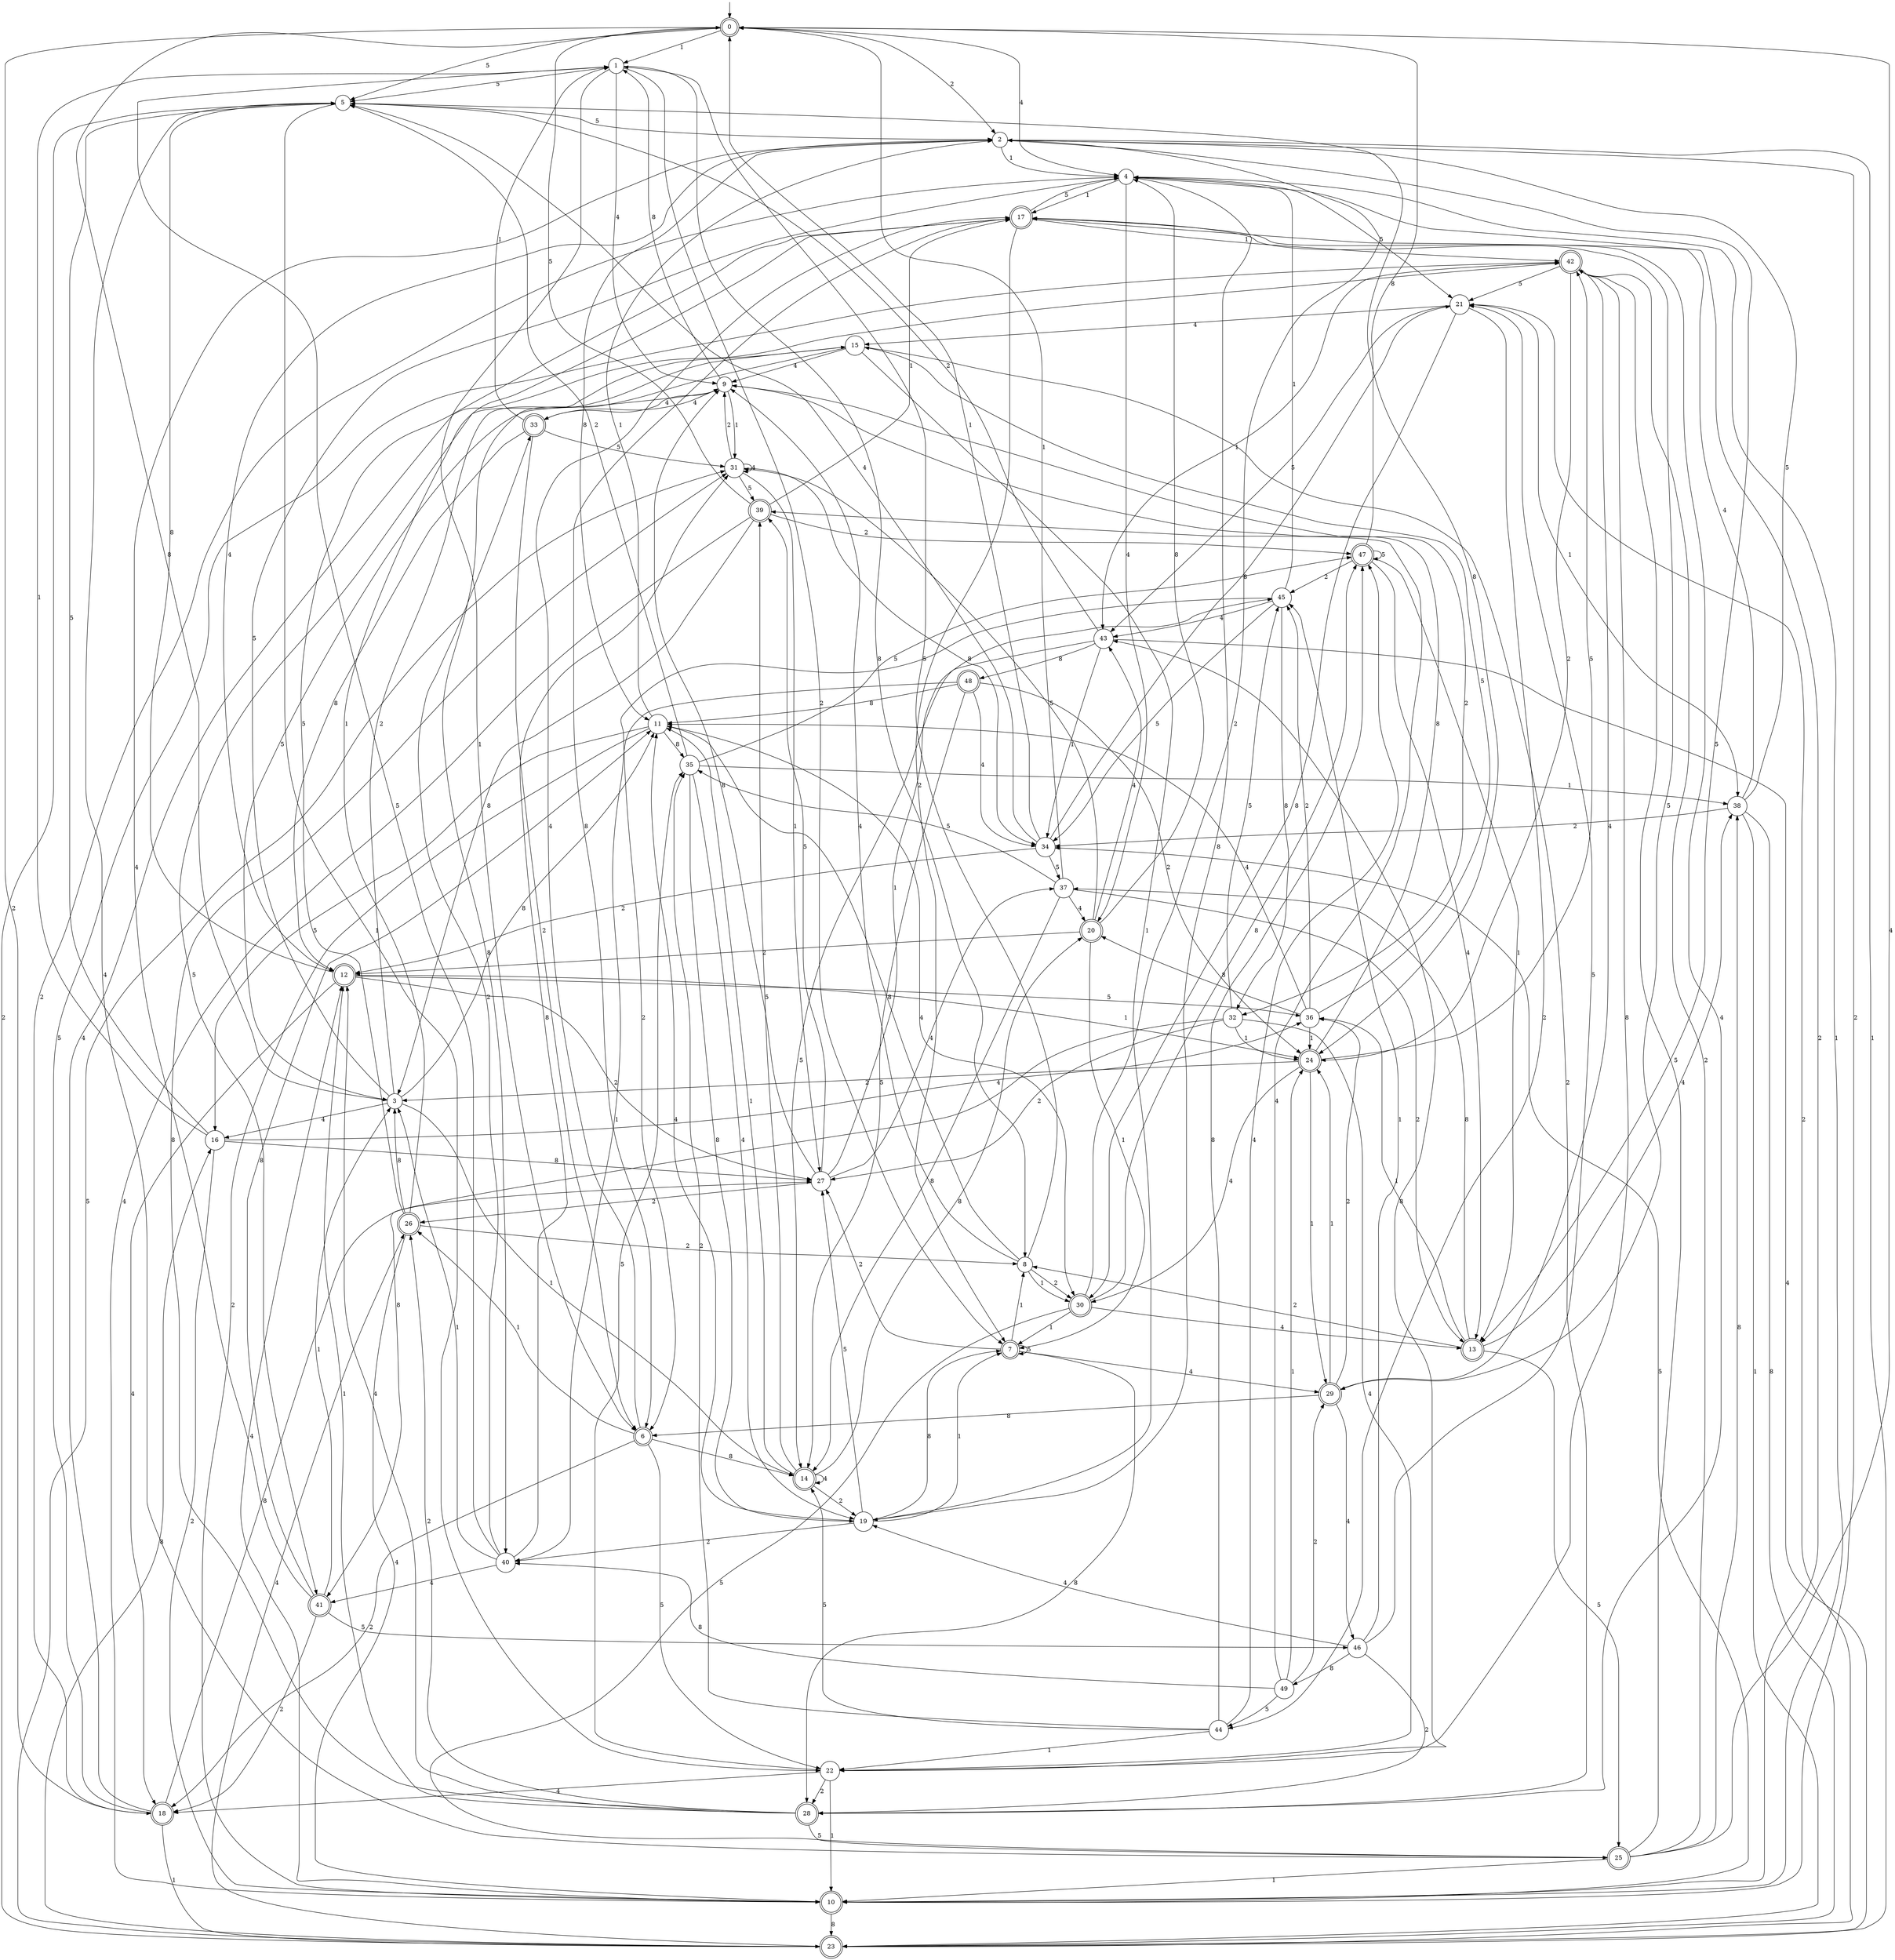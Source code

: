 digraph g {

	s0 [shape="doublecircle" label="0"];
	s1 [shape="circle" label="1"];
	s2 [shape="circle" label="2"];
	s3 [shape="circle" label="3"];
	s4 [shape="circle" label="4"];
	s5 [shape="circle" label="5"];
	s6 [shape="doublecircle" label="6"];
	s7 [shape="doublecircle" label="7"];
	s8 [shape="circle" label="8"];
	s9 [shape="circle" label="9"];
	s10 [shape="doublecircle" label="10"];
	s11 [shape="circle" label="11"];
	s12 [shape="doublecircle" label="12"];
	s13 [shape="doublecircle" label="13"];
	s14 [shape="doublecircle" label="14"];
	s15 [shape="circle" label="15"];
	s16 [shape="circle" label="16"];
	s17 [shape="doublecircle" label="17"];
	s18 [shape="doublecircle" label="18"];
	s19 [shape="circle" label="19"];
	s20 [shape="doublecircle" label="20"];
	s21 [shape="circle" label="21"];
	s22 [shape="circle" label="22"];
	s23 [shape="doublecircle" label="23"];
	s24 [shape="doublecircle" label="24"];
	s25 [shape="doublecircle" label="25"];
	s26 [shape="doublecircle" label="26"];
	s27 [shape="circle" label="27"];
	s28 [shape="doublecircle" label="28"];
	s29 [shape="doublecircle" label="29"];
	s30 [shape="doublecircle" label="30"];
	s31 [shape="circle" label="31"];
	s32 [shape="circle" label="32"];
	s33 [shape="doublecircle" label="33"];
	s34 [shape="circle" label="34"];
	s35 [shape="circle" label="35"];
	s36 [shape="circle" label="36"];
	s37 [shape="circle" label="37"];
	s38 [shape="circle" label="38"];
	s39 [shape="doublecircle" label="39"];
	s40 [shape="circle" label="40"];
	s41 [shape="doublecircle" label="41"];
	s42 [shape="doublecircle" label="42"];
	s43 [shape="circle" label="43"];
	s44 [shape="circle" label="44"];
	s45 [shape="circle" label="45"];
	s46 [shape="circle" label="46"];
	s47 [shape="doublecircle" label="47"];
	s48 [shape="doublecircle" label="48"];
	s49 [shape="circle" label="49"];
	s0 -> s1 [label="1"];
	s0 -> s2 [label="2"];
	s0 -> s3 [label="8"];
	s0 -> s4 [label="4"];
	s0 -> s5 [label="5"];
	s1 -> s6 [label="1"];
	s1 -> s7 [label="2"];
	s1 -> s8 [label="8"];
	s1 -> s9 [label="4"];
	s1 -> s5 [label="5"];
	s2 -> s4 [label="1"];
	s2 -> s10 [label="2"];
	s2 -> s11 [label="8"];
	s2 -> s12 [label="4"];
	s2 -> s13 [label="5"];
	s3 -> s14 [label="1"];
	s3 -> s15 [label="2"];
	s3 -> s11 [label="8"];
	s3 -> s16 [label="4"];
	s3 -> s4 [label="5"];
	s4 -> s17 [label="1"];
	s4 -> s18 [label="2"];
	s4 -> s19 [label="8"];
	s4 -> s20 [label="4"];
	s4 -> s21 [label="5"];
	s5 -> s22 [label="1"];
	s5 -> s23 [label="2"];
	s5 -> s24 [label="8"];
	s5 -> s25 [label="4"];
	s5 -> s2 [label="5"];
	s6 -> s26 [label="1"];
	s6 -> s18 [label="2"];
	s6 -> s14 [label="8"];
	s6 -> s17 [label="4"];
	s6 -> s22 [label="5"];
	s7 -> s8 [label="1"];
	s7 -> s27 [label="2"];
	s7 -> s28 [label="8"];
	s7 -> s29 [label="4"];
	s7 -> s7 [label="5"];
	s8 -> s30 [label="1"];
	s8 -> s30 [label="2"];
	s8 -> s11 [label="8"];
	s8 -> s9 [label="4"];
	s8 -> s1 [label="5"];
	s9 -> s31 [label="1"];
	s9 -> s32 [label="2"];
	s9 -> s1 [label="8"];
	s9 -> s33 [label="4"];
	s9 -> s3 [label="5"];
	s10 -> s4 [label="1"];
	s10 -> s4 [label="2"];
	s10 -> s23 [label="8"];
	s10 -> s12 [label="4"];
	s10 -> s34 [label="5"];
	s11 -> s2 [label="1"];
	s11 -> s10 [label="2"];
	s11 -> s35 [label="8"];
	s11 -> s30 [label="4"];
	s11 -> s16 [label="5"];
	s12 -> s24 [label="1"];
	s12 -> s27 [label="2"];
	s12 -> s5 [label="8"];
	s12 -> s18 [label="4"];
	s12 -> s36 [label="5"];
	s13 -> s36 [label="1"];
	s13 -> s8 [label="2"];
	s13 -> s37 [label="8"];
	s13 -> s38 [label="4"];
	s13 -> s25 [label="5"];
	s14 -> s11 [label="1"];
	s14 -> s19 [label="2"];
	s14 -> s20 [label="8"];
	s14 -> s14 [label="4"];
	s14 -> s39 [label="5"];
	s15 -> s19 [label="1"];
	s15 -> s28 [label="2"];
	s15 -> s40 [label="8"];
	s15 -> s9 [label="4"];
	s15 -> s41 [label="5"];
	s16 -> s1 [label="1"];
	s16 -> s10 [label="2"];
	s16 -> s27 [label="8"];
	s16 -> s36 [label="4"];
	s16 -> s5 [label="5"];
	s17 -> s42 [label="1"];
	s17 -> s7 [label="2"];
	s17 -> s6 [label="8"];
	s17 -> s28 [label="4"];
	s17 -> s4 [label="5"];
	s18 -> s23 [label="1"];
	s18 -> s0 [label="2"];
	s18 -> s27 [label="8"];
	s18 -> s42 [label="4"];
	s18 -> s42 [label="5"];
	s19 -> s7 [label="1"];
	s19 -> s40 [label="2"];
	s19 -> s7 [label="8"];
	s19 -> s11 [label="4"];
	s19 -> s27 [label="5"];
	s20 -> s7 [label="1"];
	s20 -> s12 [label="2"];
	s20 -> s4 [label="8"];
	s20 -> s43 [label="4"];
	s20 -> s31 [label="5"];
	s21 -> s38 [label="1"];
	s21 -> s44 [label="2"];
	s21 -> s30 [label="8"];
	s21 -> s15 [label="4"];
	s21 -> s43 [label="5"];
	s22 -> s10 [label="1"];
	s22 -> s28 [label="2"];
	s22 -> s43 [label="8"];
	s22 -> s18 [label="4"];
	s22 -> s35 [label="5"];
	s23 -> s2 [label="1"];
	s23 -> s21 [label="2"];
	s23 -> s16 [label="8"];
	s23 -> s26 [label="4"];
	s23 -> s31 [label="5"];
	s24 -> s29 [label="1"];
	s24 -> s3 [label="2"];
	s24 -> s9 [label="8"];
	s24 -> s30 [label="4"];
	s24 -> s42 [label="5"];
	s25 -> s10 [label="1"];
	s25 -> s42 [label="2"];
	s25 -> s38 [label="8"];
	s25 -> s0 [label="4"];
	s25 -> s42 [label="5"];
	s26 -> s17 [label="1"];
	s26 -> s8 [label="2"];
	s26 -> s3 [label="8"];
	s26 -> s10 [label="4"];
	s26 -> s17 [label="5"];
	s27 -> s45 [label="1"];
	s27 -> s26 [label="2"];
	s27 -> s9 [label="8"];
	s27 -> s37 [label="4"];
	s27 -> s39 [label="5"];
	s28 -> s12 [label="1"];
	s28 -> s26 [label="2"];
	s28 -> s31 [label="8"];
	s28 -> s12 [label="4"];
	s28 -> s25 [label="5"];
	s29 -> s24 [label="1"];
	s29 -> s36 [label="2"];
	s29 -> s6 [label="8"];
	s29 -> s46 [label="4"];
	s29 -> s17 [label="5"];
	s30 -> s7 [label="1"];
	s30 -> s2 [label="2"];
	s30 -> s47 [label="8"];
	s30 -> s13 [label="4"];
	s30 -> s25 [label="5"];
	s31 -> s27 [label="1"];
	s31 -> s9 [label="2"];
	s31 -> s34 [label="8"];
	s31 -> s31 [label="4"];
	s31 -> s39 [label="5"];
	s32 -> s24 [label="1"];
	s32 -> s27 [label="2"];
	s32 -> s41 [label="8"];
	s32 -> s22 [label="4"];
	s32 -> s45 [label="5"];
	s33 -> s1 [label="1"];
	s33 -> s6 [label="2"];
	s33 -> s12 [label="8"];
	s33 -> s9 [label="4"];
	s33 -> s31 [label="5"];
	s34 -> s0 [label="1"];
	s34 -> s12 [label="2"];
	s34 -> s21 [label="8"];
	s34 -> s5 [label="4"];
	s34 -> s37 [label="5"];
	s35 -> s38 [label="1"];
	s35 -> s5 [label="2"];
	s35 -> s19 [label="8"];
	s35 -> s19 [label="4"];
	s35 -> s47 [label="5"];
	s36 -> s24 [label="1"];
	s36 -> s45 [label="2"];
	s36 -> s20 [label="8"];
	s36 -> s11 [label="4"];
	s36 -> s15 [label="5"];
	s37 -> s0 [label="1"];
	s37 -> s13 [label="2"];
	s37 -> s14 [label="8"];
	s37 -> s20 [label="4"];
	s37 -> s35 [label="5"];
	s38 -> s23 [label="1"];
	s38 -> s34 [label="2"];
	s38 -> s23 [label="8"];
	s38 -> s17 [label="4"];
	s38 -> s2 [label="5"];
	s39 -> s17 [label="1"];
	s39 -> s47 [label="2"];
	s39 -> s3 [label="8"];
	s39 -> s10 [label="4"];
	s39 -> s0 [label="5"];
	s40 -> s3 [label="1"];
	s40 -> s33 [label="2"];
	s40 -> s31 [label="8"];
	s40 -> s41 [label="4"];
	s40 -> s1 [label="5"];
	s41 -> s3 [label="1"];
	s41 -> s18 [label="2"];
	s41 -> s11 [label="8"];
	s41 -> s2 [label="4"];
	s41 -> s46 [label="5"];
	s42 -> s43 [label="1"];
	s42 -> s24 [label="2"];
	s42 -> s22 [label="8"];
	s42 -> s29 [label="4"];
	s42 -> s21 [label="5"];
	s43 -> s34 [label="1"];
	s43 -> s5 [label="2"];
	s43 -> s48 [label="8"];
	s43 -> s23 [label="4"];
	s43 -> s14 [label="5"];
	s44 -> s22 [label="1"];
	s44 -> s35 [label="2"];
	s44 -> s47 [label="8"];
	s44 -> s47 [label="4"];
	s44 -> s14 [label="5"];
	s45 -> s4 [label="1"];
	s45 -> s6 [label="2"];
	s45 -> s32 [label="8"];
	s45 -> s43 [label="4"];
	s45 -> s34 [label="5"];
	s46 -> s45 [label="1"];
	s46 -> s28 [label="2"];
	s46 -> s49 [label="8"];
	s46 -> s19 [label="4"];
	s46 -> s21 [label="5"];
	s47 -> s13 [label="1"];
	s47 -> s45 [label="2"];
	s47 -> s0 [label="8"];
	s47 -> s13 [label="4"];
	s47 -> s47 [label="5"];
	s48 -> s40 [label="1"];
	s48 -> s24 [label="2"];
	s48 -> s11 [label="8"];
	s48 -> s34 [label="4"];
	s48 -> s14 [label="5"];
	s49 -> s24 [label="1"];
	s49 -> s29 [label="2"];
	s49 -> s40 [label="8"];
	s49 -> s39 [label="4"];
	s49 -> s44 [label="5"];

__start0 [label="" shape="none" width="0" height="0"];
__start0 -> s0;

}
